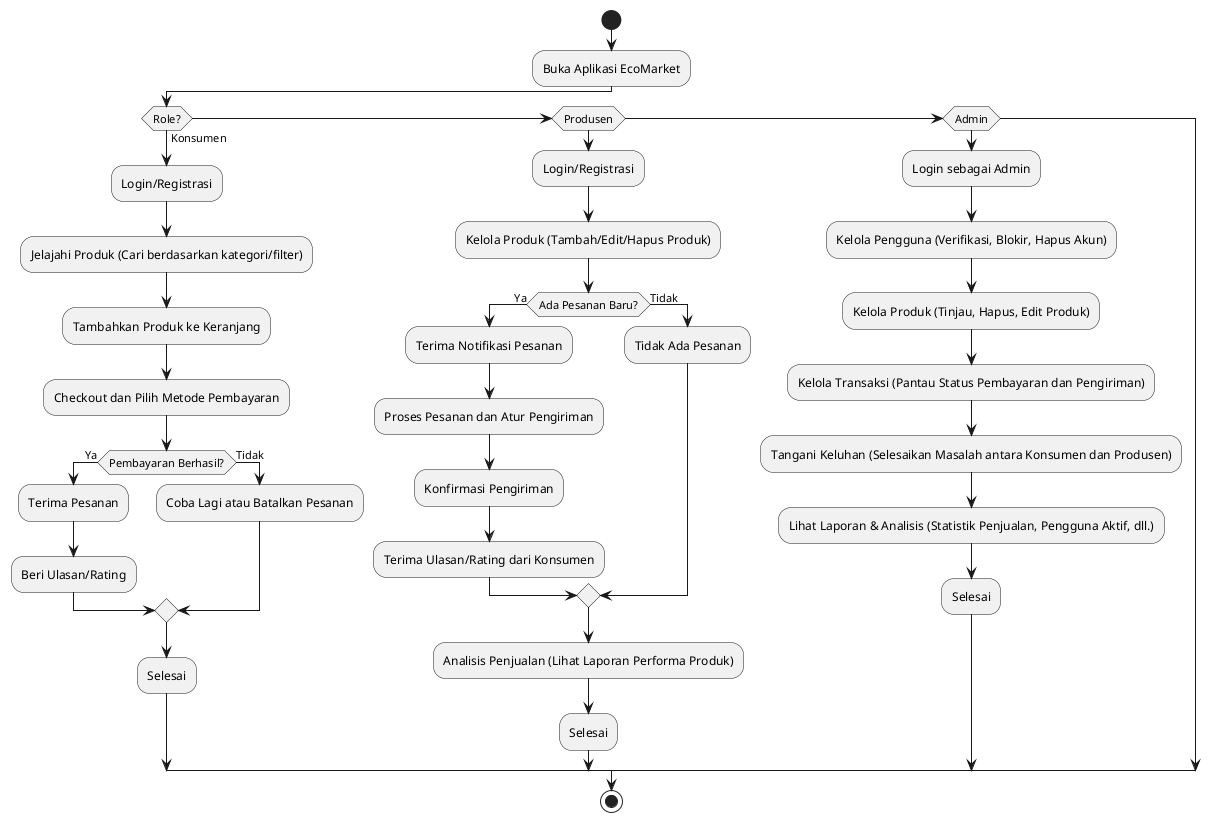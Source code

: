 @startuml
start

:Buka Aplikasi EcoMarket;

if (Role?) then (Konsumen)
  :Login/Registrasi;
  :Jelajahi Produk (Cari berdasarkan kategori/filter);
  :Tambahkan Produk ke Keranjang;
  :Checkout dan Pilih Metode Pembayaran;
  if (Pembayaran Berhasil?) then (Ya)
    :Terima Pesanan;
    :Beri Ulasan/Rating;
  else (Tidak)
    :Coba Lagi atau Batalkan Pesanan;
  endif
  :Selesai;
elseif (Produsen)
  :Login/Registrasi;
  :Kelola Produk (Tambah/Edit/Hapus Produk);
  if (Ada Pesanan Baru?) then (Ya)
    :Terima Notifikasi Pesanan;
    :Proses Pesanan dan Atur Pengiriman;
    :Konfirmasi Pengiriman;
    :Terima Ulasan/Rating dari Konsumen;
  else (Tidak)
    :Tidak Ada Pesanan;
  endif
  :Analisis Penjualan (Lihat Laporan Performa Produk);
  :Selesai;
elseif (Admin)
  :Login sebagai Admin;
  :Kelola Pengguna (Verifikasi, Blokir, Hapus Akun);
  :Kelola Produk (Tinjau, Hapus, Edit Produk);
  :Kelola Transaksi (Pantau Status Pembayaran dan Pengiriman);
  :Tangani Keluhan (Selesaikan Masalah antara Konsumen dan Produsen);
  :Lihat Laporan & Analisis (Statistik Penjualan, Pengguna Aktif, dll.);
  :Selesai;
endif

stop
@enduml